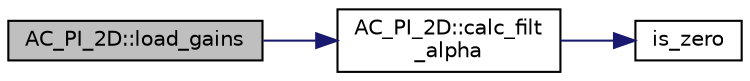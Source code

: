 digraph "AC_PI_2D::load_gains"
{
 // INTERACTIVE_SVG=YES
  edge [fontname="Helvetica",fontsize="10",labelfontname="Helvetica",labelfontsize="10"];
  node [fontname="Helvetica",fontsize="10",shape=record];
  rankdir="LR";
  Node1 [label="AC_PI_2D::load_gains",height=0.2,width=0.4,color="black", fillcolor="grey75", style="filled", fontcolor="black"];
  Node1 -> Node2 [color="midnightblue",fontsize="10",style="solid",fontname="Helvetica"];
  Node2 [label="AC_PI_2D::calc_filt\l_alpha",height=0.2,width=0.4,color="black", fillcolor="white", style="filled",URL="$classAC__PI__2D.html#ad06c3792dacb8c3ebfdffca3697ed727"];
  Node2 -> Node3 [color="midnightblue",fontsize="10",style="solid",fontname="Helvetica"];
  Node3 [label="is_zero",height=0.2,width=0.4,color="black", fillcolor="white", style="filled",URL="$AP__Math_8h.html#a108b79eeb35c5d58f324458ec9e1e9f2"];
}
